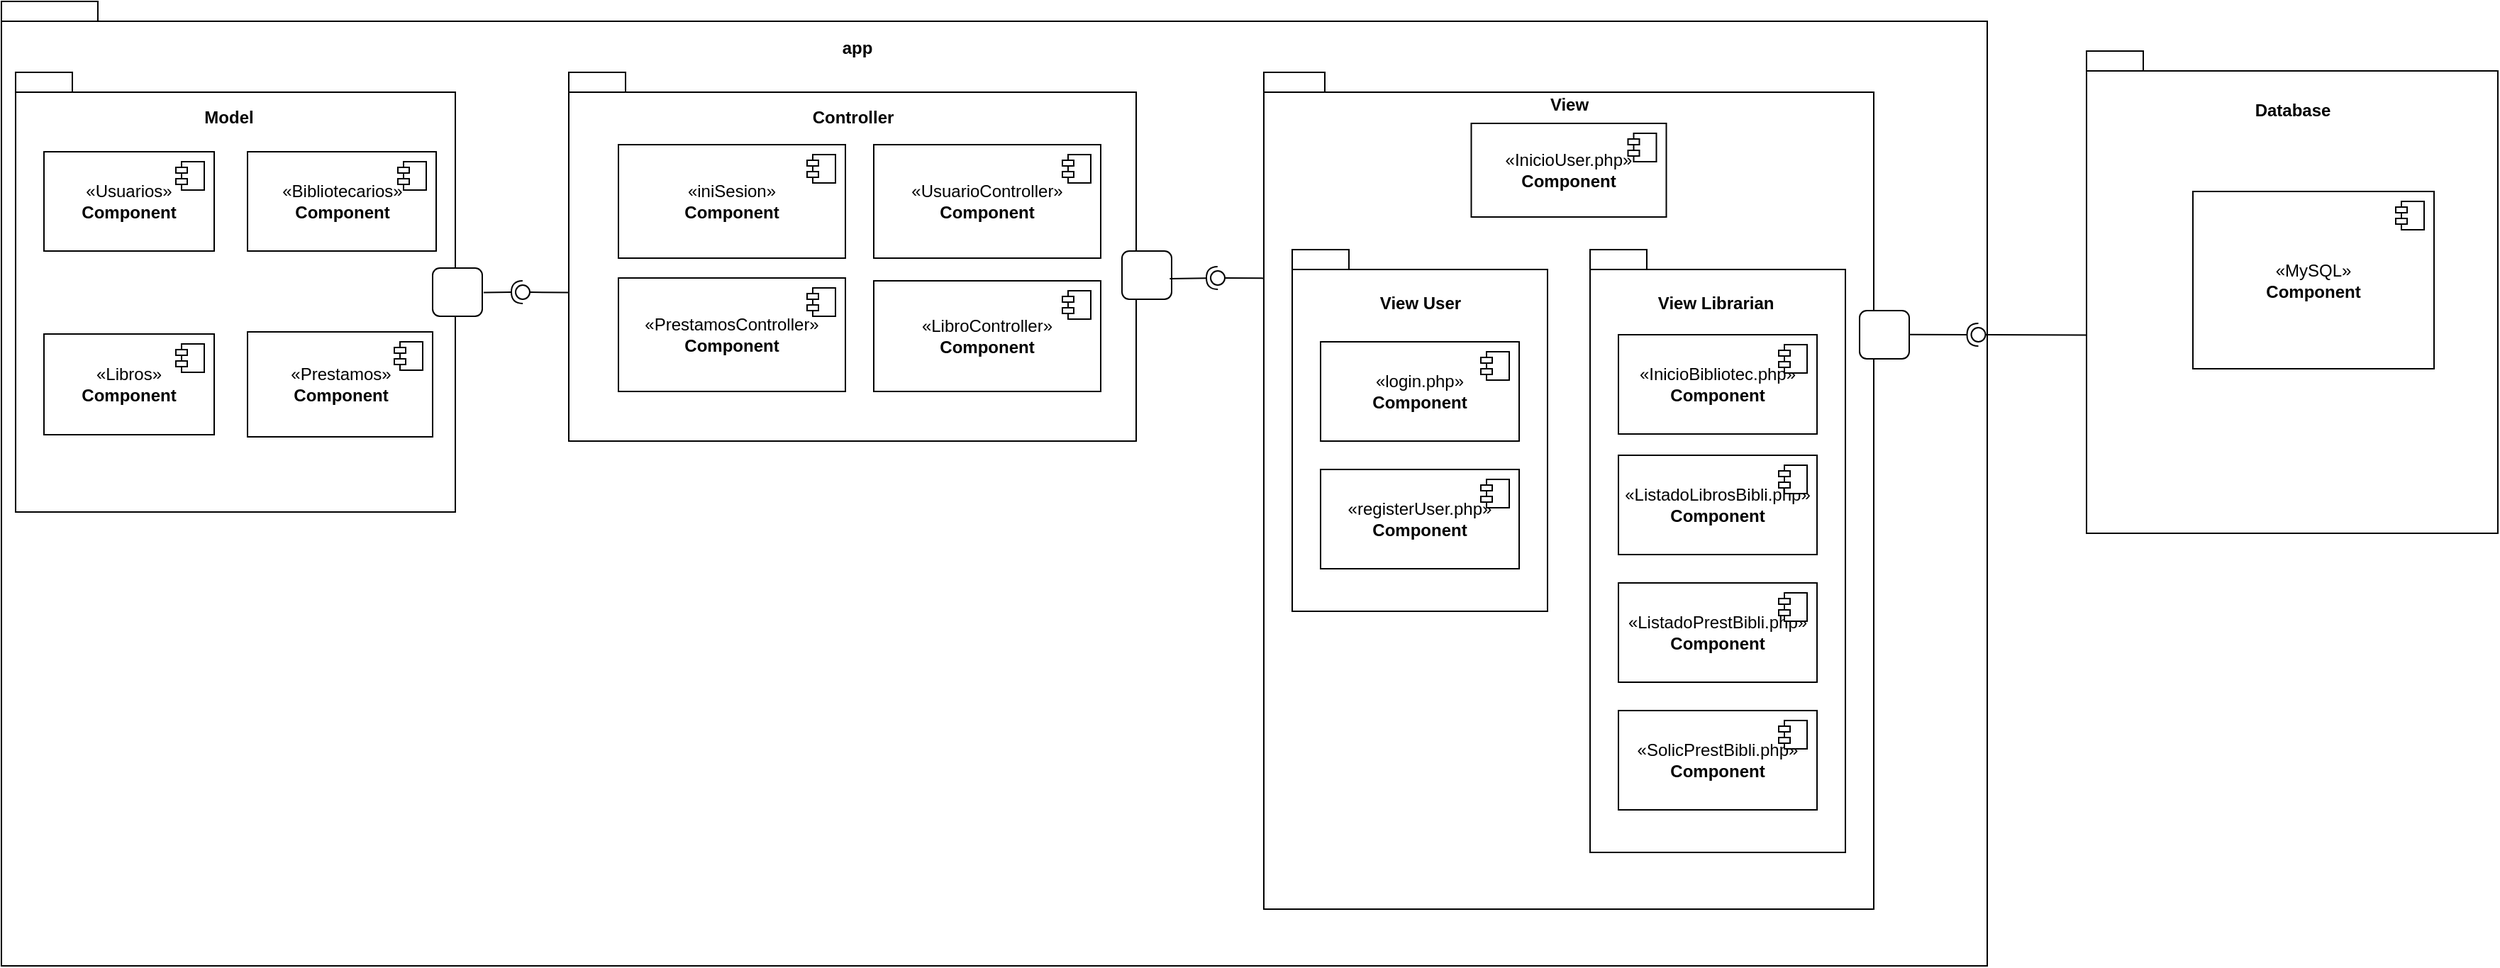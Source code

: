 <mxfile version="26.2.14">
  <diagram name="Página-1" id="wAooyPA9K4l1pR_OehJg">
    <mxGraphModel dx="2216" dy="1364" grid="0" gridSize="10" guides="1" tooltips="1" connect="1" arrows="1" fold="1" page="0" pageScale="1" pageWidth="1169" pageHeight="827" background="#ffffff" math="0" shadow="0" adaptiveColors="simple">
      <root>
        <mxCell id="0" />
        <mxCell id="1" parent="0" />
        <mxCell id="z9qo9dNRglIz87wQuDP6-1" value="" style="shape=folder;fontStyle=1;spacingTop=10;tabWidth=40;tabHeight=14;tabPosition=left;html=1;whiteSpace=wrap;labelBackgroundColor=none;" vertex="1" parent="1">
          <mxGeometry x="10" y="-30" width="1400" height="680" as="geometry" />
        </mxCell>
        <mxCell id="Udb0MyampByQuGeNIAsv-1" value="" style="shape=folder;fontStyle=1;spacingTop=10;tabWidth=40;tabHeight=14;tabPosition=left;html=1;whiteSpace=wrap;labelBackgroundColor=none;" parent="1" vertex="1">
          <mxGeometry x="20" y="20" width="310" height="310" as="geometry" />
        </mxCell>
        <mxCell id="Udb0MyampByQuGeNIAsv-4" value="" style="shape=folder;fontStyle=1;spacingTop=10;tabWidth=40;tabHeight=14;tabPosition=left;html=1;whiteSpace=wrap;labelBackgroundColor=none;" parent="1" vertex="1">
          <mxGeometry x="410" y="20" width="400" height="260" as="geometry" />
        </mxCell>
        <mxCell id="Udb0MyampByQuGeNIAsv-5" value="«UsuarioController»&lt;br&gt;&lt;b&gt;Component&lt;/b&gt;" style="html=1;dropTarget=0;whiteSpace=wrap;labelBackgroundColor=none;" parent="1" vertex="1">
          <mxGeometry x="625" y="71" width="160" height="80" as="geometry" />
        </mxCell>
        <mxCell id="Udb0MyampByQuGeNIAsv-6" value="" style="shape=module;jettyWidth=8;jettyHeight=4;labelBackgroundColor=none;" parent="Udb0MyampByQuGeNIAsv-5" vertex="1">
          <mxGeometry x="1" width="20" height="20" relative="1" as="geometry">
            <mxPoint x="-27" y="7" as="offset" />
          </mxGeometry>
        </mxCell>
        <mxCell id="Udb0MyampByQuGeNIAsv-7" value="" style="shape=folder;fontStyle=1;spacingTop=10;tabWidth=40;tabHeight=14;tabPosition=left;html=1;whiteSpace=wrap;labelBackgroundColor=none;" parent="1" vertex="1">
          <mxGeometry x="900" y="20" width="430" height="590" as="geometry" />
        </mxCell>
        <mxCell id="Udb0MyampByQuGeNIAsv-10" value="Model" style="text;align=center;fontStyle=1;verticalAlign=middle;spacingLeft=3;spacingRight=3;strokeColor=none;rotatable=0;points=[[0,0.5],[1,0.5]];portConstraint=eastwest;html=1;labelBackgroundColor=none;" parent="1" vertex="1">
          <mxGeometry x="130" y="39" width="80" height="26" as="geometry" />
        </mxCell>
        <mxCell id="Udb0MyampByQuGeNIAsv-11" value="Controller" style="text;align=center;fontStyle=1;verticalAlign=middle;spacingLeft=3;spacingRight=3;strokeColor=none;rotatable=0;points=[[0,0.5],[1,0.5]];portConstraint=eastwest;html=1;labelBackgroundColor=none;" parent="1" vertex="1">
          <mxGeometry x="570" y="39" width="80" height="26" as="geometry" />
        </mxCell>
        <mxCell id="Udb0MyampByQuGeNIAsv-14" value="View" style="text;align=center;fontStyle=1;verticalAlign=middle;spacingLeft=3;spacingRight=3;strokeColor=none;rotatable=0;points=[[0,0.5],[1,0.5]];portConstraint=eastwest;html=1;labelBackgroundColor=none;" parent="1" vertex="1">
          <mxGeometry x="1075" y="30" width="80" height="26" as="geometry" />
        </mxCell>
        <mxCell id="Udb0MyampByQuGeNIAsv-15" value="«Usuarios»&lt;br&gt;&lt;b&gt;Component&lt;/b&gt;" style="html=1;dropTarget=0;whiteSpace=wrap;labelBackgroundColor=none;" parent="1" vertex="1">
          <mxGeometry x="40" y="76" width="120" height="70" as="geometry" />
        </mxCell>
        <mxCell id="Udb0MyampByQuGeNIAsv-16" value="" style="shape=module;jettyWidth=8;jettyHeight=4;labelBackgroundColor=none;" parent="Udb0MyampByQuGeNIAsv-15" vertex="1">
          <mxGeometry x="1" width="20" height="20" relative="1" as="geometry">
            <mxPoint x="-27" y="7" as="offset" />
          </mxGeometry>
        </mxCell>
        <mxCell id="Udb0MyampByQuGeNIAsv-17" value="«Libros»&lt;br&gt;&lt;b&gt;Component&lt;/b&gt;" style="html=1;dropTarget=0;whiteSpace=wrap;labelBackgroundColor=none;" parent="1" vertex="1">
          <mxGeometry x="40" y="204.5" width="120" height="71" as="geometry" />
        </mxCell>
        <mxCell id="Udb0MyampByQuGeNIAsv-18" value="" style="shape=module;jettyWidth=8;jettyHeight=4;labelBackgroundColor=none;" parent="Udb0MyampByQuGeNIAsv-17" vertex="1">
          <mxGeometry x="1" width="20" height="20" relative="1" as="geometry">
            <mxPoint x="-27" y="7" as="offset" />
          </mxGeometry>
        </mxCell>
        <mxCell id="Udb0MyampByQuGeNIAsv-21" value="«Prestamos»&lt;br&gt;&lt;b&gt;Component&lt;/b&gt;" style="html=1;dropTarget=0;whiteSpace=wrap;labelBackgroundColor=none;" parent="1" vertex="1">
          <mxGeometry x="183.5" y="203" width="130.5" height="74" as="geometry" />
        </mxCell>
        <mxCell id="Udb0MyampByQuGeNIAsv-22" value="" style="shape=module;jettyWidth=8;jettyHeight=4;labelBackgroundColor=none;" parent="Udb0MyampByQuGeNIAsv-21" vertex="1">
          <mxGeometry x="1" width="20" height="20" relative="1" as="geometry">
            <mxPoint x="-27" y="7" as="offset" />
          </mxGeometry>
        </mxCell>
        <mxCell id="Udb0MyampByQuGeNIAsv-25" value="«LibroController&lt;span style=&quot;background-color: transparent; color: light-dark(rgb(0, 0, 0), rgb(255, 255, 255));&quot;&gt;»&lt;/span&gt;&lt;div&gt;&lt;b&gt;Component&lt;/b&gt;&lt;/div&gt;" style="html=1;dropTarget=0;whiteSpace=wrap;labelBackgroundColor=none;" parent="1" vertex="1">
          <mxGeometry x="625" y="167" width="160" height="78" as="geometry" />
        </mxCell>
        <mxCell id="Udb0MyampByQuGeNIAsv-26" value="" style="shape=module;jettyWidth=8;jettyHeight=4;labelBackgroundColor=none;" parent="Udb0MyampByQuGeNIAsv-25" vertex="1">
          <mxGeometry x="1" width="20" height="20" relative="1" as="geometry">
            <mxPoint x="-27" y="7" as="offset" />
          </mxGeometry>
        </mxCell>
        <mxCell id="Udb0MyampByQuGeNIAsv-29" value="" style="shape=folder;fontStyle=1;spacingTop=10;tabWidth=40;tabHeight=14;tabPosition=left;html=1;whiteSpace=wrap;labelBackgroundColor=none;" parent="1" vertex="1">
          <mxGeometry x="1480" y="5" width="290" height="340" as="geometry" />
        </mxCell>
        <mxCell id="Udb0MyampByQuGeNIAsv-30" value="«MySQL»&lt;br&gt;&lt;b&gt;Component&lt;/b&gt;" style="html=1;dropTarget=0;whiteSpace=wrap;labelBackgroundColor=none;" parent="1" vertex="1">
          <mxGeometry x="1555" y="104" width="170" height="125" as="geometry" />
        </mxCell>
        <mxCell id="Udb0MyampByQuGeNIAsv-31" value="" style="shape=module;jettyWidth=8;jettyHeight=4;labelBackgroundColor=none;" parent="Udb0MyampByQuGeNIAsv-30" vertex="1">
          <mxGeometry x="1" width="20" height="20" relative="1" as="geometry">
            <mxPoint x="-27" y="7" as="offset" />
          </mxGeometry>
        </mxCell>
        <mxCell id="Udb0MyampByQuGeNIAsv-32" value="Database" style="text;align=center;fontStyle=1;verticalAlign=middle;spacingLeft=3;spacingRight=3;strokeColor=none;rotatable=0;points=[[0,0.5],[1,0.5]];portConstraint=eastwest;html=1;labelBackgroundColor=none;" parent="1" vertex="1">
          <mxGeometry x="1585" y="34" width="80" height="26" as="geometry" />
        </mxCell>
        <mxCell id="Udb0MyampByQuGeNIAsv-33" value="" style="shape=folder;fontStyle=1;spacingTop=10;tabWidth=40;tabHeight=14;tabPosition=left;html=1;whiteSpace=wrap;labelBackgroundColor=none;" parent="1" vertex="1">
          <mxGeometry x="920" y="145" width="180" height="255" as="geometry" />
        </mxCell>
        <mxCell id="Udb0MyampByQuGeNIAsv-36" value="View User" style="text;align=center;fontStyle=1;verticalAlign=middle;spacingLeft=3;spacingRight=3;strokeColor=none;rotatable=0;points=[[0,0.5],[1,0.5]];portConstraint=eastwest;html=1;labelBackgroundColor=none;" parent="1" vertex="1">
          <mxGeometry x="970" y="170" width="80" height="26" as="geometry" />
        </mxCell>
        <mxCell id="IQc_5wnXwnNFPeWx3oop-1" value="«Bibliotecarios&lt;span style=&quot;background-color: transparent; color: light-dark(rgb(0, 0, 0), rgb(255, 255, 255));&quot;&gt;»&lt;/span&gt;&lt;div&gt;&lt;b&gt;Component&lt;/b&gt;&lt;/div&gt;" style="html=1;dropTarget=0;whiteSpace=wrap;labelBackgroundColor=none;" parent="1" vertex="1">
          <mxGeometry x="183.5" y="76" width="133" height="70" as="geometry" />
        </mxCell>
        <mxCell id="IQc_5wnXwnNFPeWx3oop-2" value="" style="shape=module;jettyWidth=8;jettyHeight=4;labelBackgroundColor=none;" parent="IQc_5wnXwnNFPeWx3oop-1" vertex="1">
          <mxGeometry x="1" width="20" height="20" relative="1" as="geometry">
            <mxPoint x="-27" y="7" as="offset" />
          </mxGeometry>
        </mxCell>
        <mxCell id="IQc_5wnXwnNFPeWx3oop-3" value="«PrestamosController»&lt;br&gt;&lt;b&gt;Component&lt;/b&gt;" style="html=1;dropTarget=0;whiteSpace=wrap;labelBackgroundColor=none;" parent="1" vertex="1">
          <mxGeometry x="445" y="165" width="160" height="80" as="geometry" />
        </mxCell>
        <mxCell id="IQc_5wnXwnNFPeWx3oop-4" value="" style="shape=module;jettyWidth=8;jettyHeight=4;labelBackgroundColor=none;" parent="IQc_5wnXwnNFPeWx3oop-3" vertex="1">
          <mxGeometry x="1" width="20" height="20" relative="1" as="geometry">
            <mxPoint x="-27" y="7" as="offset" />
          </mxGeometry>
        </mxCell>
        <mxCell id="IQc_5wnXwnNFPeWx3oop-5" value="«iniSesion»&lt;br&gt;&lt;b&gt;Component&lt;/b&gt;" style="html=1;dropTarget=0;whiteSpace=wrap;labelBackgroundColor=none;" parent="1" vertex="1">
          <mxGeometry x="445" y="71" width="160" height="80" as="geometry" />
        </mxCell>
        <mxCell id="IQc_5wnXwnNFPeWx3oop-6" value="" style="shape=module;jettyWidth=8;jettyHeight=4;labelBackgroundColor=none;" parent="IQc_5wnXwnNFPeWx3oop-5" vertex="1">
          <mxGeometry x="1" width="20" height="20" relative="1" as="geometry">
            <mxPoint x="-27" y="7" as="offset" />
          </mxGeometry>
        </mxCell>
        <mxCell id="IQc_5wnXwnNFPeWx3oop-7" value="«InicioUser.php»&lt;br&gt;&lt;b&gt;Component&lt;/b&gt;" style="html=1;dropTarget=0;whiteSpace=wrap;labelBackgroundColor=none;" parent="1" vertex="1">
          <mxGeometry x="1046.25" y="56" width="137.5" height="66" as="geometry" />
        </mxCell>
        <mxCell id="IQc_5wnXwnNFPeWx3oop-8" value="" style="shape=module;jettyWidth=8;jettyHeight=4;labelBackgroundColor=none;" parent="IQc_5wnXwnNFPeWx3oop-7" vertex="1">
          <mxGeometry x="1" width="20" height="20" relative="1" as="geometry">
            <mxPoint x="-27" y="7" as="offset" />
          </mxGeometry>
        </mxCell>
        <mxCell id="Udb0MyampByQuGeNIAsv-39" value="«login.php»&lt;br&gt;&lt;b&gt;Component&lt;/b&gt;" style="html=1;dropTarget=0;whiteSpace=wrap;labelBackgroundColor=none;" parent="1" vertex="1">
          <mxGeometry x="940" y="210" width="140" height="70" as="geometry" />
        </mxCell>
        <mxCell id="Udb0MyampByQuGeNIAsv-40" value="" style="shape=module;jettyWidth=8;jettyHeight=4;labelBackgroundColor=none;" parent="Udb0MyampByQuGeNIAsv-39" vertex="1">
          <mxGeometry x="1" width="20" height="20" relative="1" as="geometry">
            <mxPoint x="-27" y="7" as="offset" />
          </mxGeometry>
        </mxCell>
        <mxCell id="IQc_5wnXwnNFPeWx3oop-10" value="«registerUser.php»&lt;br&gt;&lt;b&gt;Component&lt;/b&gt;" style="html=1;dropTarget=0;whiteSpace=wrap;labelBackgroundColor=none;" parent="1" vertex="1">
          <mxGeometry x="940" y="300" width="140" height="70" as="geometry" />
        </mxCell>
        <mxCell id="IQc_5wnXwnNFPeWx3oop-11" value="" style="shape=module;jettyWidth=8;jettyHeight=4;labelBackgroundColor=none;" parent="IQc_5wnXwnNFPeWx3oop-10" vertex="1">
          <mxGeometry x="1" width="20" height="20" relative="1" as="geometry">
            <mxPoint x="-27" y="7" as="offset" />
          </mxGeometry>
        </mxCell>
        <mxCell id="IQc_5wnXwnNFPeWx3oop-13" value="" style="shape=folder;fontStyle=1;spacingTop=10;tabWidth=40;tabHeight=14;tabPosition=left;html=1;whiteSpace=wrap;labelBackgroundColor=none;" parent="1" vertex="1">
          <mxGeometry x="1130" y="145" width="180" height="425" as="geometry" />
        </mxCell>
        <mxCell id="Udb0MyampByQuGeNIAsv-37" value="View Librarian&amp;nbsp;" style="text;align=center;fontStyle=1;verticalAlign=middle;spacingLeft=3;spacingRight=3;strokeColor=none;rotatable=0;points=[[0,0.5],[1,0.5]];portConstraint=eastwest;html=1;labelBackgroundColor=none;" parent="1" vertex="1">
          <mxGeometry x="1180" y="170" width="80" height="26" as="geometry" />
        </mxCell>
        <mxCell id="IQc_5wnXwnNFPeWx3oop-14" value="«InicioBibliotec.php»&lt;br&gt;&lt;b&gt;Component&lt;/b&gt;" style="html=1;dropTarget=0;whiteSpace=wrap;labelBackgroundColor=none;" parent="1" vertex="1">
          <mxGeometry x="1150" y="205" width="140" height="70" as="geometry" />
        </mxCell>
        <mxCell id="IQc_5wnXwnNFPeWx3oop-15" value="" style="shape=module;jettyWidth=8;jettyHeight=4;labelBackgroundColor=none;" parent="IQc_5wnXwnNFPeWx3oop-14" vertex="1">
          <mxGeometry x="1" width="20" height="20" relative="1" as="geometry">
            <mxPoint x="-27" y="7" as="offset" />
          </mxGeometry>
        </mxCell>
        <mxCell id="IQc_5wnXwnNFPeWx3oop-16" value="«ListadoLibrosBibli.php»&lt;br&gt;&lt;b&gt;Component&lt;/b&gt;" style="html=1;dropTarget=0;whiteSpace=wrap;labelBackgroundColor=none;" parent="1" vertex="1">
          <mxGeometry x="1150" y="290" width="140" height="70" as="geometry" />
        </mxCell>
        <mxCell id="IQc_5wnXwnNFPeWx3oop-17" value="" style="shape=module;jettyWidth=8;jettyHeight=4;labelBackgroundColor=none;" parent="IQc_5wnXwnNFPeWx3oop-16" vertex="1">
          <mxGeometry x="1" width="20" height="20" relative="1" as="geometry">
            <mxPoint x="-27" y="7" as="offset" />
          </mxGeometry>
        </mxCell>
        <mxCell id="IQc_5wnXwnNFPeWx3oop-18" value="«ListadoPrestBibli.php»&lt;br&gt;&lt;b&gt;Component&lt;/b&gt;" style="html=1;dropTarget=0;whiteSpace=wrap;labelBackgroundColor=none;" parent="1" vertex="1">
          <mxGeometry x="1150" y="380" width="140" height="70" as="geometry" />
        </mxCell>
        <mxCell id="IQc_5wnXwnNFPeWx3oop-19" value="" style="shape=module;jettyWidth=8;jettyHeight=4;labelBackgroundColor=none;" parent="IQc_5wnXwnNFPeWx3oop-18" vertex="1">
          <mxGeometry x="1" width="20" height="20" relative="1" as="geometry">
            <mxPoint x="-27" y="7" as="offset" />
          </mxGeometry>
        </mxCell>
        <mxCell id="IQc_5wnXwnNFPeWx3oop-20" value="«SolicPrestBibli.php»&lt;br&gt;&lt;b&gt;Component&lt;/b&gt;" style="html=1;dropTarget=0;whiteSpace=wrap;labelBackgroundColor=none;" parent="1" vertex="1">
          <mxGeometry x="1150" y="470" width="140" height="70" as="geometry" />
        </mxCell>
        <mxCell id="IQc_5wnXwnNFPeWx3oop-21" value="" style="shape=module;jettyWidth=8;jettyHeight=4;labelBackgroundColor=none;" parent="IQc_5wnXwnNFPeWx3oop-20" vertex="1">
          <mxGeometry x="1" width="20" height="20" relative="1" as="geometry">
            <mxPoint x="-27" y="7" as="offset" />
          </mxGeometry>
        </mxCell>
        <mxCell id="z9qo9dNRglIz87wQuDP6-4" value="" style="rounded=1;whiteSpace=wrap;html=1;" vertex="1" parent="1">
          <mxGeometry x="314" y="158" width="35" height="34" as="geometry" />
        </mxCell>
        <mxCell id="z9qo9dNRglIz87wQuDP6-5" value="" style="rounded=1;whiteSpace=wrap;html=1;" vertex="1" parent="1">
          <mxGeometry x="800" y="146" width="35" height="34" as="geometry" />
        </mxCell>
        <mxCell id="z9qo9dNRglIz87wQuDP6-8" value="" style="rounded=1;whiteSpace=wrap;html=1;" vertex="1" parent="1">
          <mxGeometry x="1320" y="188" width="35" height="34" as="geometry" />
        </mxCell>
        <mxCell id="z9qo9dNRglIz87wQuDP6-12" value="" style="group;direction=east;flipV=0;flipH=1;" vertex="1" connectable="0" parent="1">
          <mxGeometry x="350" y="170" width="60" height="10" as="geometry" />
        </mxCell>
        <mxCell id="z9qo9dNRglIz87wQuDP6-9" value="" style="rounded=0;orthogonalLoop=1;jettySize=auto;html=1;endArrow=halfCircle;endFill=0;endSize=6;strokeWidth=1;sketch=0;verticalAlign=middle;" edge="1" target="z9qo9dNRglIz87wQuDP6-11" parent="z9qo9dNRglIz87wQuDP6-12">
          <mxGeometry relative="1" as="geometry">
            <mxPoint y="5.192" as="sourcePoint" />
          </mxGeometry>
        </mxCell>
        <mxCell id="z9qo9dNRglIz87wQuDP6-10" value="" style="rounded=0;orthogonalLoop=1;jettySize=auto;html=1;endArrow=oval;endFill=0;sketch=0;sourcePerimeterSpacing=0;targetPerimeterSpacing=0;endSize=10;verticalAlign=middle;" edge="1" target="z9qo9dNRglIz87wQuDP6-11" parent="z9qo9dNRglIz87wQuDP6-12">
          <mxGeometry relative="1" as="geometry">
            <mxPoint x="60" y="5.192" as="sourcePoint" />
          </mxGeometry>
        </mxCell>
        <mxCell id="z9qo9dNRglIz87wQuDP6-11" value="" style="ellipse;whiteSpace=wrap;html=1;align=center;aspect=fixed;fillColor=none;strokeColor=none;resizable=0;perimeter=centerPerimeter;rotatable=0;allowArrows=0;points=[];outlineConnect=1;verticalAlign=middle;flipV=1;" vertex="1" parent="z9qo9dNRglIz87wQuDP6-12">
          <mxGeometry x="22.5" width="10" height="10" as="geometry" />
        </mxCell>
        <mxCell id="z9qo9dNRglIz87wQuDP6-13" value="" style="group;direction=east;flipV=0;flipH=1;" vertex="1" connectable="0" parent="1">
          <mxGeometry x="840" y="160" width="60" height="10" as="geometry" />
        </mxCell>
        <mxCell id="z9qo9dNRglIz87wQuDP6-15" value="" style="rounded=0;orthogonalLoop=1;jettySize=auto;html=1;endArrow=oval;endFill=0;sketch=0;sourcePerimeterSpacing=0;targetPerimeterSpacing=0;endSize=10;verticalAlign=middle;" edge="1" parent="z9qo9dNRglIz87wQuDP6-13" target="z9qo9dNRglIz87wQuDP6-16">
          <mxGeometry relative="1" as="geometry">
            <mxPoint x="60" y="5.192" as="sourcePoint" />
          </mxGeometry>
        </mxCell>
        <mxCell id="z9qo9dNRglIz87wQuDP6-16" value="" style="ellipse;whiteSpace=wrap;html=1;align=center;aspect=fixed;fillColor=none;strokeColor=none;resizable=0;perimeter=centerPerimeter;rotatable=0;allowArrows=0;points=[];outlineConnect=1;verticalAlign=middle;flipV=1;" vertex="1" parent="z9qo9dNRglIz87wQuDP6-13">
          <mxGeometry x="22.5" width="10" height="10" as="geometry" />
        </mxCell>
        <mxCell id="z9qo9dNRglIz87wQuDP6-14" value="" style="rounded=0;orthogonalLoop=1;jettySize=auto;html=1;endArrow=halfCircle;endFill=0;endSize=6;strokeWidth=1;sketch=0;verticalAlign=middle;exitX=0.963;exitY=0.572;exitDx=0;exitDy=0;exitPerimeter=0;" edge="1" parent="1" target="z9qo9dNRglIz87wQuDP6-16" source="z9qo9dNRglIz87wQuDP6-5">
          <mxGeometry relative="1" as="geometry">
            <mxPoint x="840" y="165.192" as="sourcePoint" />
          </mxGeometry>
        </mxCell>
        <mxCell id="z9qo9dNRglIz87wQuDP6-17" value="" style="group;direction=east;flipV=0;flipH=1;" vertex="1" connectable="0" parent="1">
          <mxGeometry x="1350" y="200" width="130" height="10" as="geometry" />
        </mxCell>
        <mxCell id="z9qo9dNRglIz87wQuDP6-19" value="" style="rounded=0;orthogonalLoop=1;jettySize=auto;html=1;endArrow=oval;endFill=0;sketch=0;sourcePerimeterSpacing=0;targetPerimeterSpacing=0;endSize=10;verticalAlign=middle;" edge="1" parent="z9qo9dNRglIz87wQuDP6-17" target="z9qo9dNRglIz87wQuDP6-20">
          <mxGeometry relative="1" as="geometry">
            <mxPoint x="130" y="5.192" as="sourcePoint" />
          </mxGeometry>
        </mxCell>
        <mxCell id="z9qo9dNRglIz87wQuDP6-20" value="" style="ellipse;whiteSpace=wrap;html=1;align=center;aspect=fixed;fillColor=none;strokeColor=none;resizable=0;perimeter=centerPerimeter;rotatable=0;allowArrows=0;points=[];outlineConnect=1;verticalAlign=middle;flipV=1;" vertex="1" parent="z9qo9dNRglIz87wQuDP6-17">
          <mxGeometry x="48.75" width="10" height="10" as="geometry" />
        </mxCell>
        <mxCell id="z9qo9dNRglIz87wQuDP6-18" value="" style="rounded=0;orthogonalLoop=1;jettySize=auto;html=1;endArrow=halfCircle;endFill=0;endSize=6;strokeWidth=1;sketch=0;verticalAlign=middle;exitX=1.009;exitY=0.498;exitDx=0;exitDy=0;exitPerimeter=0;entryX=1.164;entryY=0.556;entryDx=0;entryDy=0;entryPerimeter=0;" edge="1" parent="1" target="z9qo9dNRglIz87wQuDP6-20" source="z9qo9dNRglIz87wQuDP6-8">
          <mxGeometry relative="1" as="geometry">
            <mxPoint x="1360" y="205" as="sourcePoint" />
          </mxGeometry>
        </mxCell>
        <mxCell id="z9qo9dNRglIz87wQuDP6-22" value="app" style="text;align=center;fontStyle=1;verticalAlign=middle;spacingLeft=3;spacingRight=3;strokeColor=none;rotatable=0;points=[[0,0.5],[1,0.5]];portConstraint=eastwest;html=1;labelBackgroundColor=none;" vertex="1" parent="1">
          <mxGeometry x="573" y="-10" width="80" height="26" as="geometry" />
        </mxCell>
      </root>
    </mxGraphModel>
  </diagram>
</mxfile>
